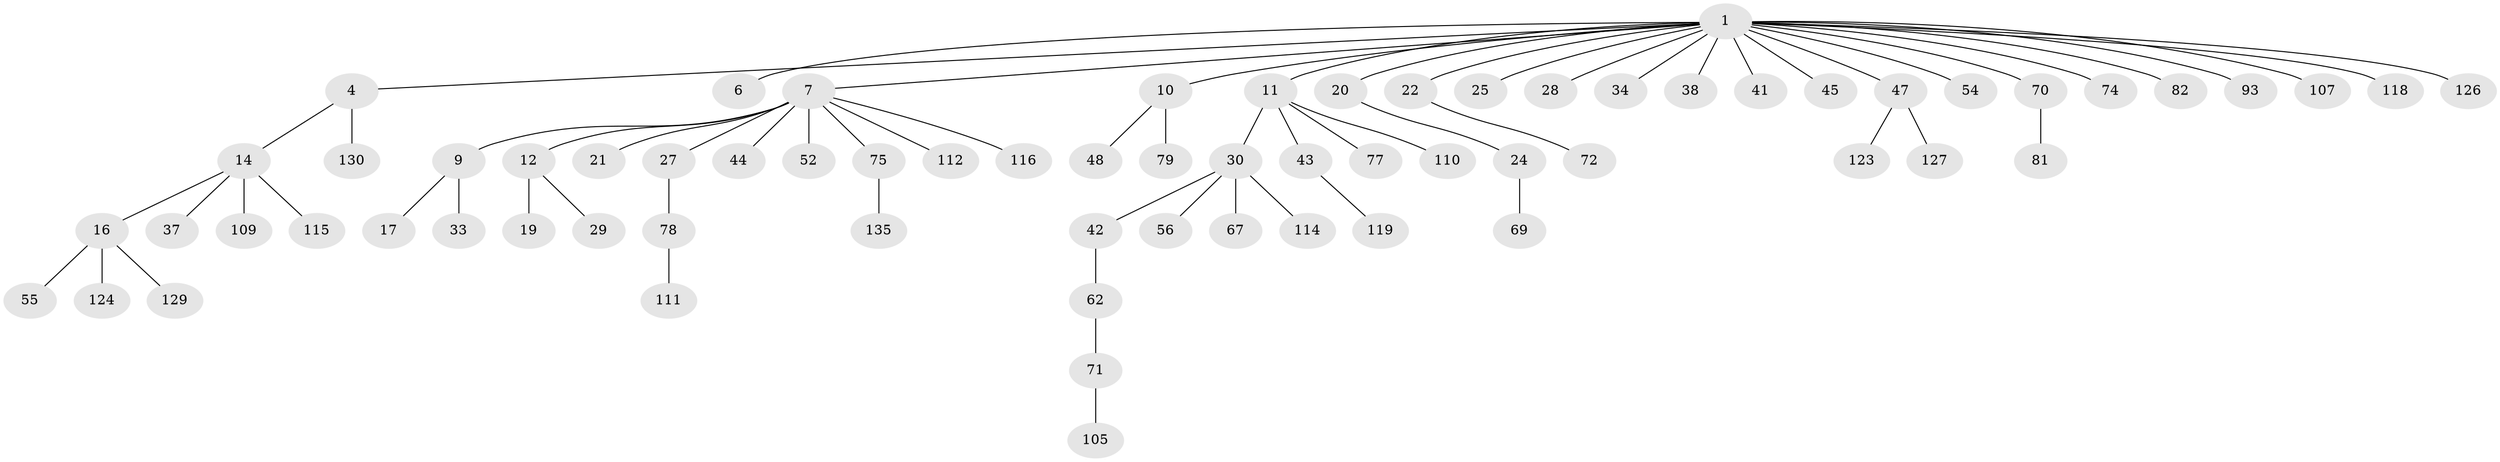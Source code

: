 // original degree distribution, {4: 0.058394160583941604, 11: 0.0072992700729927005, 5: 0.029197080291970802, 2: 0.1897810218978102, 8: 0.0072992700729927005, 6: 0.014598540145985401, 3: 0.15328467153284672, 1: 0.5401459854014599}
// Generated by graph-tools (version 1.1) at 2025/15/03/09/25 04:15:25]
// undirected, 68 vertices, 67 edges
graph export_dot {
graph [start="1"]
  node [color=gray90,style=filled];
  1 [super="+2+31+3"];
  4 [super="+13"];
  6 [super="+83"];
  7 [super="+15+8"];
  9;
  10 [super="+49"];
  11 [super="+68"];
  12;
  14 [super="+26"];
  16 [super="+87+39+23"];
  17;
  19 [super="+125+61+89+128"];
  20 [super="+36+108"];
  21 [super="+86"];
  22 [super="+131"];
  24 [super="+32"];
  25 [super="+120"];
  27 [super="+40+53+46"];
  28;
  29;
  30 [super="+50"];
  33 [super="+59"];
  34 [super="+90"];
  37;
  38;
  41;
  42;
  43 [super="+97"];
  44;
  45 [super="+103+104"];
  47 [super="+58+80"];
  48;
  52;
  54;
  55 [super="+92"];
  56 [super="+65"];
  62 [super="+76"];
  67;
  69;
  70 [super="+94+73"];
  71 [super="+85+121"];
  72;
  74 [super="+88+117"];
  75 [super="+133"];
  77;
  78 [super="+101"];
  79;
  81;
  82;
  93 [super="+95"];
  105 [super="+106"];
  107;
  109;
  110;
  111;
  112 [super="+122"];
  114;
  115;
  116;
  118;
  119;
  123;
  124;
  126 [super="+134"];
  127;
  129;
  130;
  135;
  1 -- 126;
  1 -- 4;
  1 -- 7;
  1 -- 10;
  1 -- 107;
  1 -- 45;
  1 -- 47;
  1 -- 20;
  1 -- 54;
  1 -- 28;
  1 -- 93;
  1 -- 38;
  1 -- 74;
  1 -- 70;
  1 -- 34;
  1 -- 6;
  1 -- 41;
  1 -- 11;
  1 -- 82;
  1 -- 118;
  1 -- 22;
  1 -- 25;
  4 -- 130;
  4 -- 14;
  7 -- 9;
  7 -- 21;
  7 -- 75;
  7 -- 12;
  7 -- 44;
  7 -- 112;
  7 -- 116;
  7 -- 52;
  7 -- 27;
  9 -- 17;
  9 -- 33;
  10 -- 48;
  10 -- 79;
  11 -- 30;
  11 -- 43;
  11 -- 77;
  11 -- 110;
  12 -- 19;
  12 -- 29;
  14 -- 16;
  14 -- 37;
  14 -- 109;
  14 -- 115;
  16 -- 55;
  16 -- 129;
  16 -- 124;
  20 -- 24;
  22 -- 72;
  24 -- 69;
  27 -- 78;
  30 -- 42;
  30 -- 56;
  30 -- 114;
  30 -- 67;
  42 -- 62;
  43 -- 119;
  47 -- 123;
  47 -- 127;
  62 -- 71;
  70 -- 81;
  71 -- 105;
  75 -- 135;
  78 -- 111;
}

